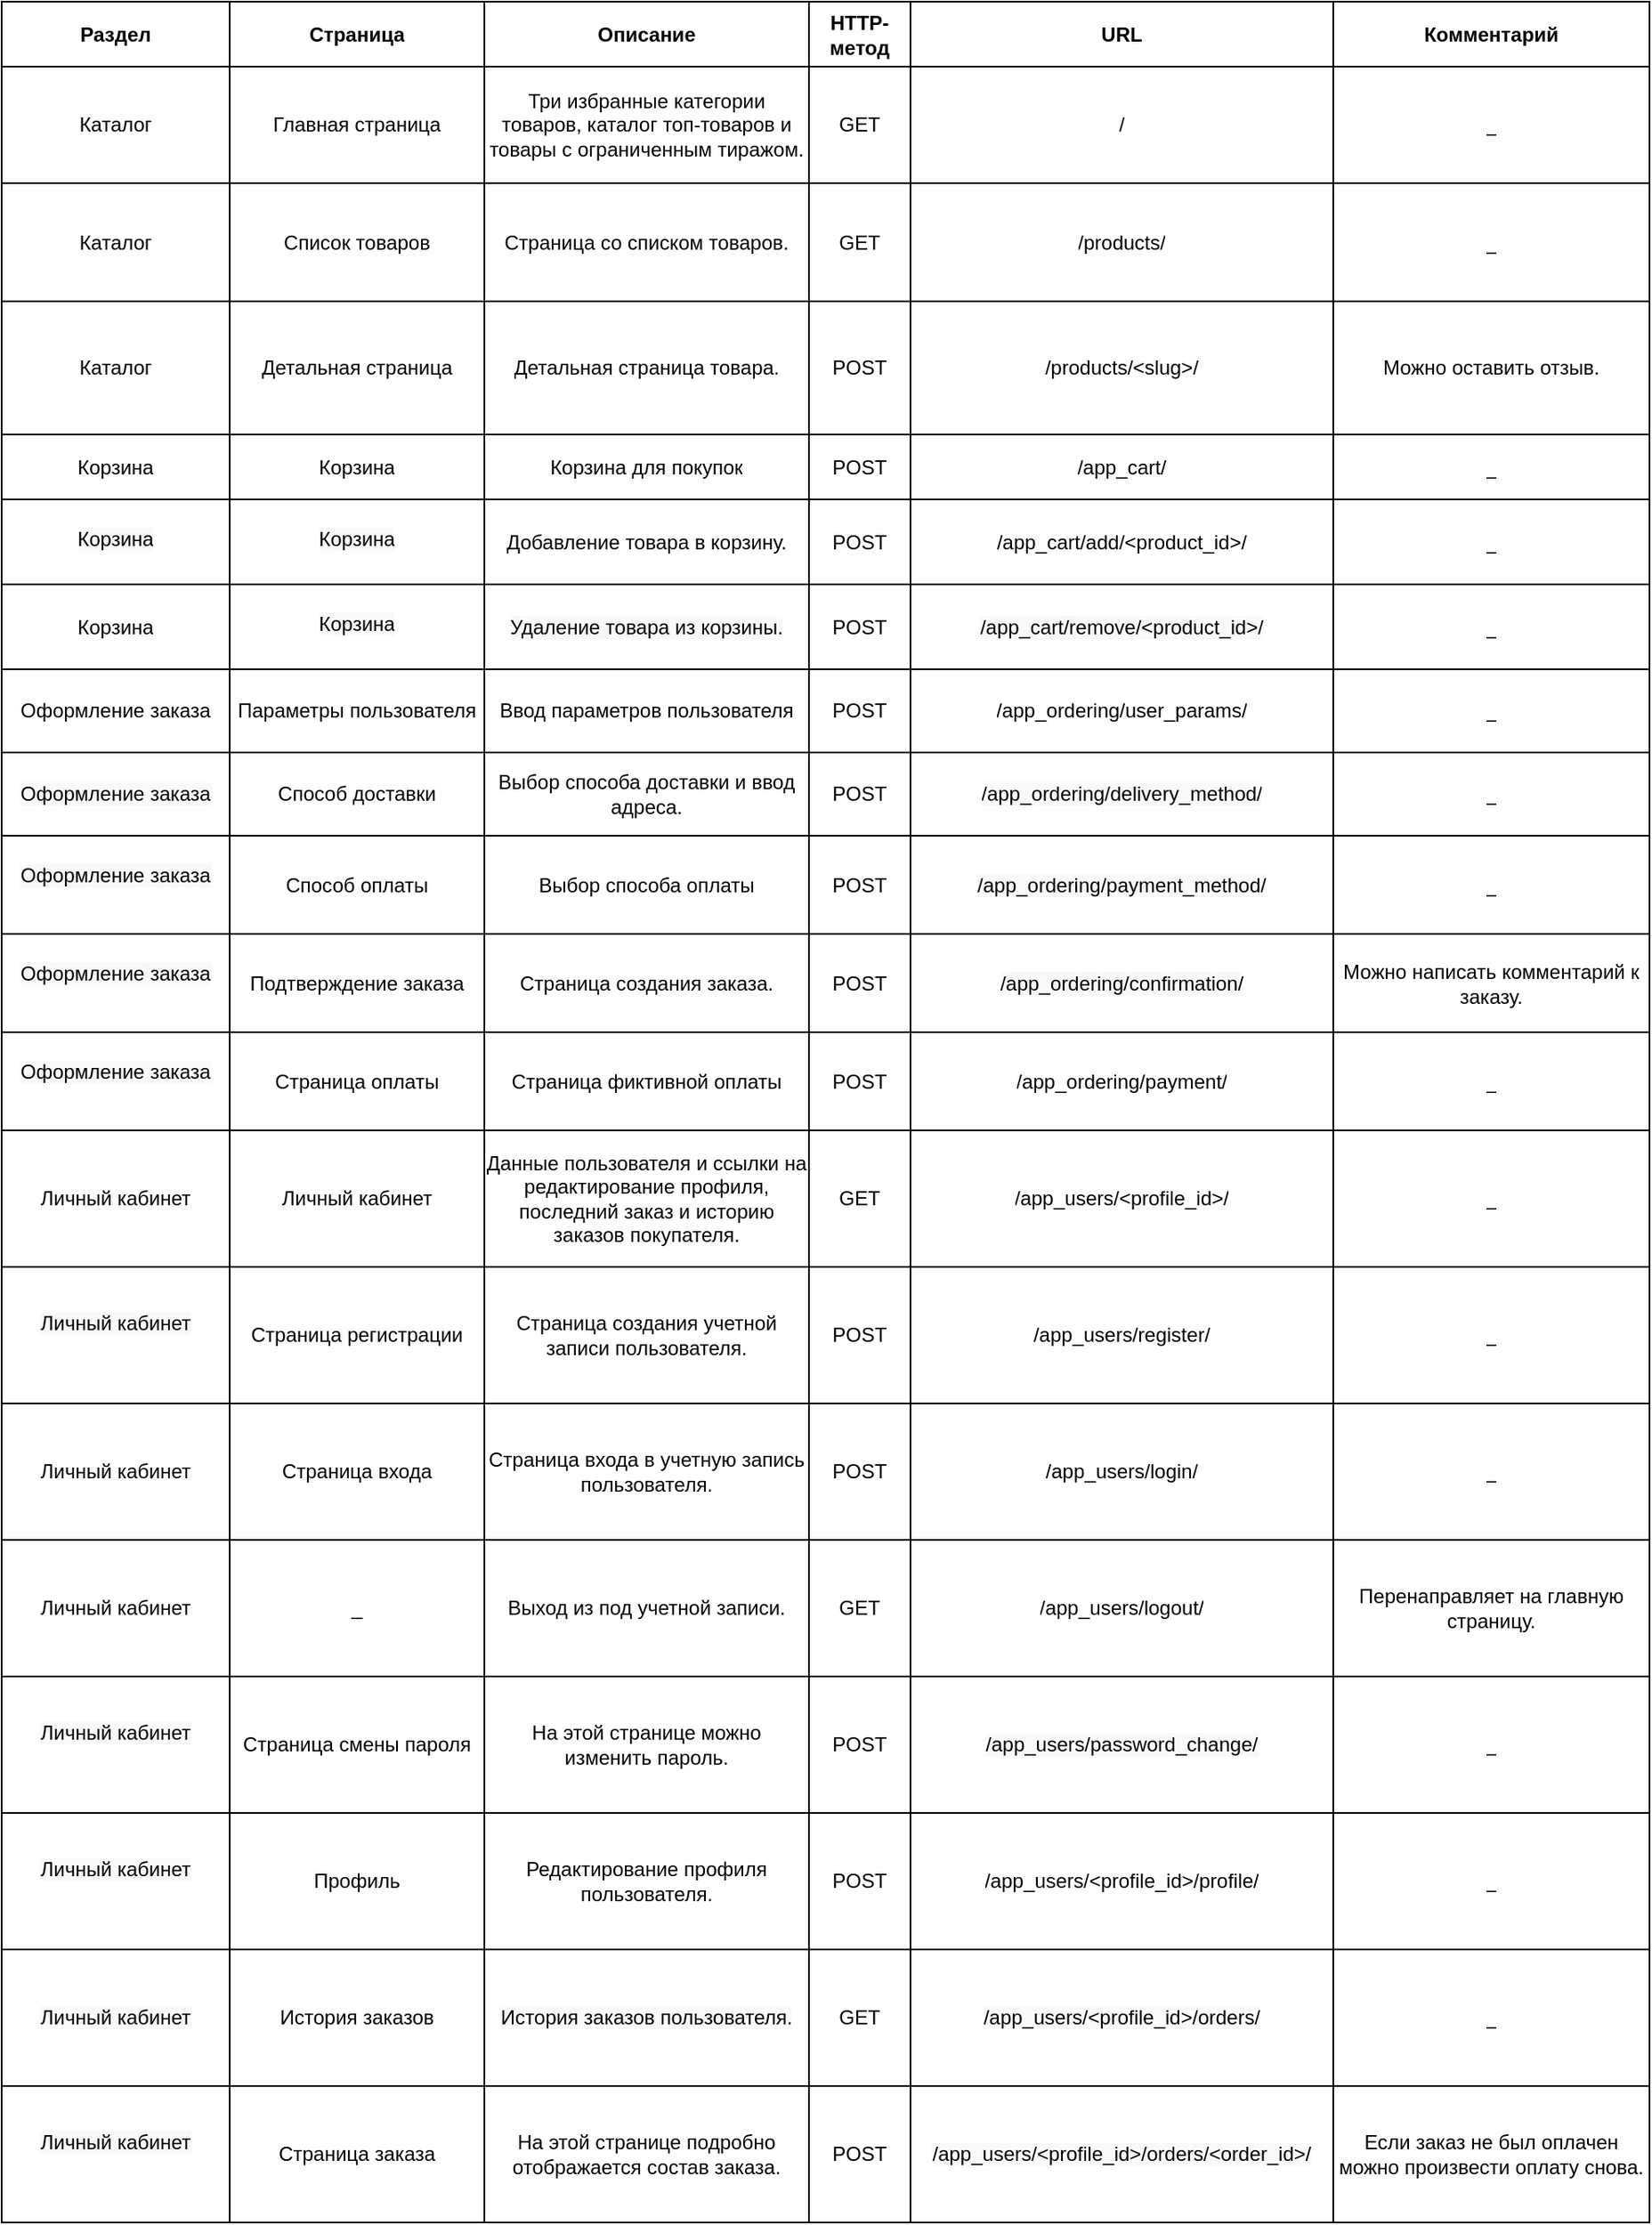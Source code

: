 <mxfile version="20.3.7" type="device"><diagram id="21TSDHkDY1HjLNZj1V_I" name="Страница 1"><mxGraphModel dx="1166" dy="633" grid="1" gridSize="10" guides="1" tooltips="1" connect="1" arrows="1" fold="1" page="1" pageScale="1" pageWidth="1169" pageHeight="827" math="0" shadow="0"><root><mxCell id="0"/><mxCell id="1" parent="0"/><mxCell id="lFgrpXtwkNso2-0Mh0V8-1" value="" style="shape=table;startSize=0;container=1;collapsible=0;childLayout=tableLayout;" parent="1" vertex="1"><mxGeometry x="140" y="110" width="990" height="1334" as="geometry"/></mxCell><mxCell id="lFgrpXtwkNso2-0Mh0V8-2" value="" style="shape=tableRow;horizontal=0;startSize=0;swimlaneHead=0;swimlaneBody=0;top=0;left=0;bottom=0;right=0;collapsible=0;dropTarget=0;fillColor=none;points=[[0,0.5],[1,0.5]];portConstraint=eastwest;" parent="lFgrpXtwkNso2-0Mh0V8-1" vertex="1"><mxGeometry width="990" height="39" as="geometry"/></mxCell><mxCell id="lFgrpXtwkNso2-0Mh0V8-3" value="Раздел" style="shape=partialRectangle;html=1;whiteSpace=wrap;connectable=0;overflow=hidden;fillColor=none;top=0;left=0;bottom=0;right=0;pointerEvents=1;fontStyle=1;labelBorderColor=none;strokeWidth=1;" parent="lFgrpXtwkNso2-0Mh0V8-2" vertex="1"><mxGeometry width="137" height="39" as="geometry"><mxRectangle width="137" height="39" as="alternateBounds"/></mxGeometry></mxCell><mxCell id="lFgrpXtwkNso2-0Mh0V8-4" value="Страница" style="shape=partialRectangle;html=1;whiteSpace=wrap;connectable=0;overflow=hidden;fillColor=none;top=0;left=0;bottom=0;right=0;pointerEvents=1;fontStyle=1;labelBorderColor=none;strokeWidth=1;" parent="lFgrpXtwkNso2-0Mh0V8-2" vertex="1"><mxGeometry x="137" width="153" height="39" as="geometry"><mxRectangle width="153" height="39" as="alternateBounds"/></mxGeometry></mxCell><mxCell id="lFgrpXtwkNso2-0Mh0V8-5" value="Описание" style="shape=partialRectangle;html=1;whiteSpace=wrap;connectable=0;overflow=hidden;fillColor=none;top=0;left=0;bottom=0;right=0;pointerEvents=1;fontStyle=1;labelBorderColor=none;strokeWidth=1;" parent="lFgrpXtwkNso2-0Mh0V8-2" vertex="1"><mxGeometry x="290" width="195" height="39" as="geometry"><mxRectangle width="195" height="39" as="alternateBounds"/></mxGeometry></mxCell><mxCell id="lFgrpXtwkNso2-0Mh0V8-6" value="HTTP-метод" style="shape=partialRectangle;html=1;whiteSpace=wrap;connectable=0;overflow=hidden;fillColor=none;top=0;left=0;bottom=0;right=0;pointerEvents=1;fontStyle=1;labelBorderColor=none;strokeWidth=1;" parent="lFgrpXtwkNso2-0Mh0V8-2" vertex="1"><mxGeometry x="485" width="61" height="39" as="geometry"><mxRectangle width="61" height="39" as="alternateBounds"/></mxGeometry></mxCell><mxCell id="lFgrpXtwkNso2-0Mh0V8-7" value="URL" style="shape=partialRectangle;html=1;whiteSpace=wrap;connectable=0;overflow=hidden;fillColor=none;top=0;left=0;bottom=0;right=0;pointerEvents=1;fontStyle=1;labelBorderColor=none;strokeWidth=1;" parent="lFgrpXtwkNso2-0Mh0V8-2" vertex="1"><mxGeometry x="546" width="254" height="39" as="geometry"><mxRectangle width="254" height="39" as="alternateBounds"/></mxGeometry></mxCell><mxCell id="lFgrpXtwkNso2-0Mh0V8-8" value="Комментарий" style="shape=partialRectangle;html=1;whiteSpace=wrap;connectable=0;overflow=hidden;fillColor=none;top=0;left=0;bottom=0;right=0;pointerEvents=1;fontStyle=1;labelBorderColor=none;strokeWidth=1;" parent="lFgrpXtwkNso2-0Mh0V8-2" vertex="1"><mxGeometry x="800" width="190" height="39" as="geometry"><mxRectangle width="190" height="39" as="alternateBounds"/></mxGeometry></mxCell><mxCell id="lFgrpXtwkNso2-0Mh0V8-9" value="" style="shape=tableRow;horizontal=0;startSize=0;swimlaneHead=0;swimlaneBody=0;top=0;left=0;bottom=0;right=0;collapsible=0;dropTarget=0;fillColor=none;points=[[0,0.5],[1,0.5]];portConstraint=eastwest;" parent="lFgrpXtwkNso2-0Mh0V8-1" vertex="1"><mxGeometry y="39" width="990" height="70" as="geometry"/></mxCell><mxCell id="lFgrpXtwkNso2-0Mh0V8-10" value="Каталог" style="shape=partialRectangle;html=1;whiteSpace=wrap;connectable=0;overflow=hidden;fillColor=none;top=0;left=0;bottom=0;right=0;pointerEvents=1;" parent="lFgrpXtwkNso2-0Mh0V8-9" vertex="1"><mxGeometry width="137" height="70" as="geometry"><mxRectangle width="137" height="70" as="alternateBounds"/></mxGeometry></mxCell><mxCell id="lFgrpXtwkNso2-0Mh0V8-11" value="Главная страница" style="shape=partialRectangle;html=1;whiteSpace=wrap;connectable=0;overflow=hidden;fillColor=none;top=0;left=0;bottom=0;right=0;pointerEvents=1;" parent="lFgrpXtwkNso2-0Mh0V8-9" vertex="1"><mxGeometry x="137" width="153" height="70" as="geometry"><mxRectangle width="153" height="70" as="alternateBounds"/></mxGeometry></mxCell><mxCell id="lFgrpXtwkNso2-0Mh0V8-12" value="Три избранные категории товаров, каталог топ-товаров и товары с ограниченным тиражом." style="shape=partialRectangle;html=1;whiteSpace=wrap;connectable=0;overflow=hidden;fillColor=none;top=0;left=0;bottom=0;right=0;pointerEvents=1;" parent="lFgrpXtwkNso2-0Mh0V8-9" vertex="1"><mxGeometry x="290" width="195" height="70" as="geometry"><mxRectangle width="195" height="70" as="alternateBounds"/></mxGeometry></mxCell><mxCell id="lFgrpXtwkNso2-0Mh0V8-13" value="GET" style="shape=partialRectangle;html=1;whiteSpace=wrap;connectable=0;overflow=hidden;fillColor=none;top=0;left=0;bottom=0;right=0;pointerEvents=1;" parent="lFgrpXtwkNso2-0Mh0V8-9" vertex="1"><mxGeometry x="485" width="61" height="70" as="geometry"><mxRectangle width="61" height="70" as="alternateBounds"/></mxGeometry></mxCell><mxCell id="lFgrpXtwkNso2-0Mh0V8-14" value="/" style="shape=partialRectangle;html=1;whiteSpace=wrap;connectable=0;overflow=hidden;fillColor=none;top=0;left=0;bottom=0;right=0;pointerEvents=1;" parent="lFgrpXtwkNso2-0Mh0V8-9" vertex="1"><mxGeometry x="546" width="254" height="70" as="geometry"><mxRectangle width="254" height="70" as="alternateBounds"/></mxGeometry></mxCell><mxCell id="lFgrpXtwkNso2-0Mh0V8-15" value="_" style="shape=partialRectangle;html=1;whiteSpace=wrap;connectable=0;overflow=hidden;fillColor=none;top=0;left=0;bottom=0;right=0;pointerEvents=1;" parent="lFgrpXtwkNso2-0Mh0V8-9" vertex="1"><mxGeometry x="800" width="190" height="70" as="geometry"><mxRectangle width="190" height="70" as="alternateBounds"/></mxGeometry></mxCell><mxCell id="lFgrpXtwkNso2-0Mh0V8-16" value="" style="shape=tableRow;horizontal=0;startSize=0;swimlaneHead=0;swimlaneBody=0;top=0;left=0;bottom=0;right=0;collapsible=0;dropTarget=0;fillColor=none;points=[[0,0.5],[1,0.5]];portConstraint=eastwest;" parent="lFgrpXtwkNso2-0Mh0V8-1" vertex="1"><mxGeometry y="109" width="990" height="71" as="geometry"/></mxCell><mxCell id="lFgrpXtwkNso2-0Mh0V8-17" value="Каталог" style="shape=partialRectangle;html=1;whiteSpace=wrap;connectable=0;overflow=hidden;fillColor=none;top=0;left=0;bottom=0;right=0;pointerEvents=1;" parent="lFgrpXtwkNso2-0Mh0V8-16" vertex="1"><mxGeometry width="137" height="71" as="geometry"><mxRectangle width="137" height="71" as="alternateBounds"/></mxGeometry></mxCell><mxCell id="lFgrpXtwkNso2-0Mh0V8-18" value="Список товаров" style="shape=partialRectangle;html=1;whiteSpace=wrap;connectable=0;overflow=hidden;fillColor=none;top=0;left=0;bottom=0;right=0;pointerEvents=1;" parent="lFgrpXtwkNso2-0Mh0V8-16" vertex="1"><mxGeometry x="137" width="153" height="71" as="geometry"><mxRectangle width="153" height="71" as="alternateBounds"/></mxGeometry></mxCell><mxCell id="lFgrpXtwkNso2-0Mh0V8-19" value="Страница со списком товаров." style="shape=partialRectangle;html=1;whiteSpace=wrap;connectable=0;overflow=hidden;fillColor=none;top=0;left=0;bottom=0;right=0;pointerEvents=1;" parent="lFgrpXtwkNso2-0Mh0V8-16" vertex="1"><mxGeometry x="290" width="195" height="71" as="geometry"><mxRectangle width="195" height="71" as="alternateBounds"/></mxGeometry></mxCell><mxCell id="lFgrpXtwkNso2-0Mh0V8-20" value="GET" style="shape=partialRectangle;html=1;whiteSpace=wrap;connectable=0;overflow=hidden;fillColor=none;top=0;left=0;bottom=0;right=0;pointerEvents=1;" parent="lFgrpXtwkNso2-0Mh0V8-16" vertex="1"><mxGeometry x="485" width="61" height="71" as="geometry"><mxRectangle width="61" height="71" as="alternateBounds"/></mxGeometry></mxCell><mxCell id="lFgrpXtwkNso2-0Mh0V8-21" value="/products/" style="shape=partialRectangle;html=1;whiteSpace=wrap;connectable=0;overflow=hidden;fillColor=none;top=0;left=0;bottom=0;right=0;pointerEvents=1;" parent="lFgrpXtwkNso2-0Mh0V8-16" vertex="1"><mxGeometry x="546" width="254" height="71" as="geometry"><mxRectangle width="254" height="71" as="alternateBounds"/></mxGeometry></mxCell><mxCell id="lFgrpXtwkNso2-0Mh0V8-22" value="_" style="shape=partialRectangle;html=1;whiteSpace=wrap;connectable=0;overflow=hidden;fillColor=none;top=0;left=0;bottom=0;right=0;pointerEvents=1;" parent="lFgrpXtwkNso2-0Mh0V8-16" vertex="1"><mxGeometry x="800" width="190" height="71" as="geometry"><mxRectangle width="190" height="71" as="alternateBounds"/></mxGeometry></mxCell><mxCell id="lFgrpXtwkNso2-0Mh0V8-23" value="" style="shape=tableRow;horizontal=0;startSize=0;swimlaneHead=0;swimlaneBody=0;top=0;left=0;bottom=0;right=0;collapsible=0;dropTarget=0;fillColor=none;points=[[0,0.5],[1,0.5]];portConstraint=eastwest;" parent="lFgrpXtwkNso2-0Mh0V8-1" vertex="1"><mxGeometry y="180" width="990" height="80" as="geometry"/></mxCell><mxCell id="lFgrpXtwkNso2-0Mh0V8-24" value="Каталог" style="shape=partialRectangle;html=1;whiteSpace=wrap;connectable=0;overflow=hidden;fillColor=none;top=0;left=0;bottom=0;right=0;pointerEvents=1;" parent="lFgrpXtwkNso2-0Mh0V8-23" vertex="1"><mxGeometry width="137" height="80" as="geometry"><mxRectangle width="137" height="80" as="alternateBounds"/></mxGeometry></mxCell><mxCell id="lFgrpXtwkNso2-0Mh0V8-25" value="Детальная страница" style="shape=partialRectangle;html=1;whiteSpace=wrap;connectable=0;overflow=hidden;fillColor=none;top=0;left=0;bottom=0;right=0;pointerEvents=1;" parent="lFgrpXtwkNso2-0Mh0V8-23" vertex="1"><mxGeometry x="137" width="153" height="80" as="geometry"><mxRectangle width="153" height="80" as="alternateBounds"/></mxGeometry></mxCell><mxCell id="lFgrpXtwkNso2-0Mh0V8-26" value="Детальная страница товара." style="shape=partialRectangle;html=1;whiteSpace=wrap;connectable=0;overflow=hidden;fillColor=none;top=0;left=0;bottom=0;right=0;pointerEvents=1;" parent="lFgrpXtwkNso2-0Mh0V8-23" vertex="1"><mxGeometry x="290" width="195" height="80" as="geometry"><mxRectangle width="195" height="80" as="alternateBounds"/></mxGeometry></mxCell><mxCell id="lFgrpXtwkNso2-0Mh0V8-27" value="POST" style="shape=partialRectangle;html=1;whiteSpace=wrap;connectable=0;overflow=hidden;fillColor=none;top=0;left=0;bottom=0;right=0;pointerEvents=1;" parent="lFgrpXtwkNso2-0Mh0V8-23" vertex="1"><mxGeometry x="485" width="61" height="80" as="geometry"><mxRectangle width="61" height="80" as="alternateBounds"/></mxGeometry></mxCell><mxCell id="lFgrpXtwkNso2-0Mh0V8-28" value="/products/&amp;lt;slug&amp;gt;/" style="shape=partialRectangle;html=1;whiteSpace=wrap;connectable=0;overflow=hidden;fillColor=none;top=0;left=0;bottom=0;right=0;pointerEvents=1;" parent="lFgrpXtwkNso2-0Mh0V8-23" vertex="1"><mxGeometry x="546" width="254" height="80" as="geometry"><mxRectangle width="254" height="80" as="alternateBounds"/></mxGeometry></mxCell><mxCell id="lFgrpXtwkNso2-0Mh0V8-29" value="Можно оставить отзыв." style="shape=partialRectangle;html=1;whiteSpace=wrap;connectable=0;overflow=hidden;fillColor=none;top=0;left=0;bottom=0;right=0;pointerEvents=1;" parent="lFgrpXtwkNso2-0Mh0V8-23" vertex="1"><mxGeometry x="800" width="190" height="80" as="geometry"><mxRectangle width="190" height="80" as="alternateBounds"/></mxGeometry></mxCell><mxCell id="lFgrpXtwkNso2-0Mh0V8-30" value="" style="shape=tableRow;horizontal=0;startSize=0;swimlaneHead=0;swimlaneBody=0;top=0;left=0;bottom=0;right=0;collapsible=0;dropTarget=0;fillColor=none;points=[[0,0.5],[1,0.5]];portConstraint=eastwest;" parent="lFgrpXtwkNso2-0Mh0V8-1" vertex="1"><mxGeometry y="260" width="990" height="39" as="geometry"/></mxCell><mxCell id="lFgrpXtwkNso2-0Mh0V8-31" value="Корзина" style="shape=partialRectangle;html=1;whiteSpace=wrap;connectable=0;overflow=hidden;fillColor=none;top=0;left=0;bottom=0;right=0;pointerEvents=1;" parent="lFgrpXtwkNso2-0Mh0V8-30" vertex="1"><mxGeometry width="137" height="39" as="geometry"><mxRectangle width="137" height="39" as="alternateBounds"/></mxGeometry></mxCell><mxCell id="lFgrpXtwkNso2-0Mh0V8-32" value="Корзина" style="shape=partialRectangle;html=1;whiteSpace=wrap;connectable=0;overflow=hidden;fillColor=none;top=0;left=0;bottom=0;right=0;pointerEvents=1;" parent="lFgrpXtwkNso2-0Mh0V8-30" vertex="1"><mxGeometry x="137" width="153" height="39" as="geometry"><mxRectangle width="153" height="39" as="alternateBounds"/></mxGeometry></mxCell><mxCell id="lFgrpXtwkNso2-0Mh0V8-33" value="Корзина для покупок" style="shape=partialRectangle;html=1;whiteSpace=wrap;connectable=0;overflow=hidden;fillColor=none;top=0;left=0;bottom=0;right=0;pointerEvents=1;" parent="lFgrpXtwkNso2-0Mh0V8-30" vertex="1"><mxGeometry x="290" width="195" height="39" as="geometry"><mxRectangle width="195" height="39" as="alternateBounds"/></mxGeometry></mxCell><mxCell id="lFgrpXtwkNso2-0Mh0V8-34" value="POST" style="shape=partialRectangle;html=1;whiteSpace=wrap;connectable=0;overflow=hidden;fillColor=none;top=0;left=0;bottom=0;right=0;pointerEvents=1;" parent="lFgrpXtwkNso2-0Mh0V8-30" vertex="1"><mxGeometry x="485" width="61" height="39" as="geometry"><mxRectangle width="61" height="39" as="alternateBounds"/></mxGeometry></mxCell><mxCell id="lFgrpXtwkNso2-0Mh0V8-35" value="/app_cart/" style="shape=partialRectangle;html=1;whiteSpace=wrap;connectable=0;overflow=hidden;fillColor=none;top=0;left=0;bottom=0;right=0;pointerEvents=1;" parent="lFgrpXtwkNso2-0Mh0V8-30" vertex="1"><mxGeometry x="546" width="254" height="39" as="geometry"><mxRectangle width="254" height="39" as="alternateBounds"/></mxGeometry></mxCell><mxCell id="lFgrpXtwkNso2-0Mh0V8-36" value="_" style="shape=partialRectangle;html=1;whiteSpace=wrap;connectable=0;overflow=hidden;fillColor=none;top=0;left=0;bottom=0;right=0;pointerEvents=1;" parent="lFgrpXtwkNso2-0Mh0V8-30" vertex="1"><mxGeometry x="800" width="190" height="39" as="geometry"><mxRectangle width="190" height="39" as="alternateBounds"/></mxGeometry></mxCell><mxCell id="GpuoTNVomoj9Qko7d21j-1" style="shape=tableRow;horizontal=0;startSize=0;swimlaneHead=0;swimlaneBody=0;top=0;left=0;bottom=0;right=0;collapsible=0;dropTarget=0;fillColor=none;points=[[0,0.5],[1,0.5]];portConstraint=eastwest;" parent="lFgrpXtwkNso2-0Mh0V8-1" vertex="1"><mxGeometry y="299" width="990" height="51" as="geometry"/></mxCell><mxCell id="GpuoTNVomoj9Qko7d21j-2" value="&#10;&lt;span style=&quot;color: rgb(0, 0, 0); font-family: Helvetica; font-size: 12px; font-style: normal; font-variant-ligatures: normal; font-variant-caps: normal; font-weight: 400; letter-spacing: normal; orphans: 2; text-align: center; text-indent: 0px; text-transform: none; widows: 2; word-spacing: 0px; -webkit-text-stroke-width: 0px; background-color: rgb(248, 249, 250); text-decoration-thickness: initial; text-decoration-style: initial; text-decoration-color: initial; float: none; display: inline !important;&quot;&gt;Корзина&lt;/span&gt;&#10;&#10;" style="shape=partialRectangle;html=1;whiteSpace=wrap;connectable=0;overflow=hidden;fillColor=none;top=0;left=0;bottom=0;right=0;pointerEvents=1;" parent="GpuoTNVomoj9Qko7d21j-1" vertex="1"><mxGeometry width="137" height="51" as="geometry"><mxRectangle width="137" height="51" as="alternateBounds"/></mxGeometry></mxCell><mxCell id="GpuoTNVomoj9Qko7d21j-3" value="&#10;&lt;span style=&quot;color: rgb(0, 0, 0); font-family: Helvetica; font-size: 12px; font-style: normal; font-variant-ligatures: normal; font-variant-caps: normal; font-weight: 400; letter-spacing: normal; orphans: 2; text-align: center; text-indent: 0px; text-transform: none; widows: 2; word-spacing: 0px; -webkit-text-stroke-width: 0px; background-color: rgb(248, 249, 250); text-decoration-thickness: initial; text-decoration-style: initial; text-decoration-color: initial; float: none; display: inline !important;&quot;&gt;Корзина&lt;/span&gt;&#10;&#10;" style="shape=partialRectangle;html=1;whiteSpace=wrap;connectable=0;overflow=hidden;fillColor=none;top=0;left=0;bottom=0;right=0;pointerEvents=1;" parent="GpuoTNVomoj9Qko7d21j-1" vertex="1"><mxGeometry x="137" width="153" height="51" as="geometry"><mxRectangle width="153" height="51" as="alternateBounds"/></mxGeometry></mxCell><mxCell id="GpuoTNVomoj9Qko7d21j-4" value="Добавление товара в корзину." style="shape=partialRectangle;html=1;whiteSpace=wrap;connectable=0;overflow=hidden;fillColor=none;top=0;left=0;bottom=0;right=0;pointerEvents=1;" parent="GpuoTNVomoj9Qko7d21j-1" vertex="1"><mxGeometry x="290" width="195" height="51" as="geometry"><mxRectangle width="195" height="51" as="alternateBounds"/></mxGeometry></mxCell><mxCell id="GpuoTNVomoj9Qko7d21j-5" value="POST" style="shape=partialRectangle;html=1;whiteSpace=wrap;connectable=0;overflow=hidden;fillColor=none;top=0;left=0;bottom=0;right=0;pointerEvents=1;" parent="GpuoTNVomoj9Qko7d21j-1" vertex="1"><mxGeometry x="485" width="61" height="51" as="geometry"><mxRectangle width="61" height="51" as="alternateBounds"/></mxGeometry></mxCell><mxCell id="GpuoTNVomoj9Qko7d21j-6" value="/app_cart/add/&amp;lt;product_id&amp;gt;/" style="shape=partialRectangle;html=1;whiteSpace=wrap;connectable=0;overflow=hidden;fillColor=none;top=0;left=0;bottom=0;right=0;pointerEvents=1;" parent="GpuoTNVomoj9Qko7d21j-1" vertex="1"><mxGeometry x="546" width="254" height="51" as="geometry"><mxRectangle width="254" height="51" as="alternateBounds"/></mxGeometry></mxCell><mxCell id="GpuoTNVomoj9Qko7d21j-7" value="_" style="shape=partialRectangle;html=1;whiteSpace=wrap;connectable=0;overflow=hidden;fillColor=none;top=0;left=0;bottom=0;right=0;pointerEvents=1;" parent="GpuoTNVomoj9Qko7d21j-1" vertex="1"><mxGeometry x="800" width="190" height="51" as="geometry"><mxRectangle width="190" height="51" as="alternateBounds"/></mxGeometry></mxCell><mxCell id="GpuoTNVomoj9Qko7d21j-8" style="shape=tableRow;horizontal=0;startSize=0;swimlaneHead=0;swimlaneBody=0;top=0;left=0;bottom=0;right=0;collapsible=0;dropTarget=0;fillColor=none;points=[[0,0.5],[1,0.5]];portConstraint=eastwest;" parent="lFgrpXtwkNso2-0Mh0V8-1" vertex="1"><mxGeometry y="350" width="990" height="51" as="geometry"/></mxCell><mxCell id="GpuoTNVomoj9Qko7d21j-9" value="Корзина" style="shape=partialRectangle;html=1;whiteSpace=wrap;connectable=0;overflow=hidden;fillColor=none;top=0;left=0;bottom=0;right=0;pointerEvents=1;" parent="GpuoTNVomoj9Qko7d21j-8" vertex="1"><mxGeometry width="137" height="51" as="geometry"><mxRectangle width="137" height="51" as="alternateBounds"/></mxGeometry></mxCell><mxCell id="GpuoTNVomoj9Qko7d21j-10" value="&#10;&lt;span style=&quot;color: rgb(0, 0, 0); font-family: Helvetica; font-size: 12px; font-style: normal; font-variant-ligatures: normal; font-variant-caps: normal; font-weight: 400; letter-spacing: normal; orphans: 2; text-align: center; text-indent: 0px; text-transform: none; widows: 2; word-spacing: 0px; -webkit-text-stroke-width: 0px; background-color: rgb(248, 249, 250); text-decoration-thickness: initial; text-decoration-style: initial; text-decoration-color: initial; float: none; display: inline !important;&quot;&gt;Корзина&lt;/span&gt;&#10;&#10;" style="shape=partialRectangle;html=1;whiteSpace=wrap;connectable=0;overflow=hidden;fillColor=none;top=0;left=0;bottom=0;right=0;pointerEvents=1;" parent="GpuoTNVomoj9Qko7d21j-8" vertex="1"><mxGeometry x="137" width="153" height="51" as="geometry"><mxRectangle width="153" height="51" as="alternateBounds"/></mxGeometry></mxCell><mxCell id="GpuoTNVomoj9Qko7d21j-11" value="&lt;span style=&quot;color: rgb(0, 0, 0); font-family: Helvetica; font-size: 12px; font-style: normal; font-variant-ligatures: normal; font-variant-caps: normal; font-weight: 400; letter-spacing: normal; orphans: 2; text-align: center; text-indent: 0px; text-transform: none; widows: 2; word-spacing: 0px; -webkit-text-stroke-width: 0px; background-color: rgb(248, 249, 250); text-decoration-thickness: initial; text-decoration-style: initial; text-decoration-color: initial; float: none; display: inline !important;&quot;&gt;Удаление товара из корзины.&lt;/span&gt;" style="shape=partialRectangle;html=1;whiteSpace=wrap;connectable=0;overflow=hidden;fillColor=none;top=0;left=0;bottom=0;right=0;pointerEvents=1;" parent="GpuoTNVomoj9Qko7d21j-8" vertex="1"><mxGeometry x="290" width="195" height="51" as="geometry"><mxRectangle width="195" height="51" as="alternateBounds"/></mxGeometry></mxCell><mxCell id="GpuoTNVomoj9Qko7d21j-12" value="POST" style="shape=partialRectangle;html=1;whiteSpace=wrap;connectable=0;overflow=hidden;fillColor=none;top=0;left=0;bottom=0;right=0;pointerEvents=1;" parent="GpuoTNVomoj9Qko7d21j-8" vertex="1"><mxGeometry x="485" width="61" height="51" as="geometry"><mxRectangle width="61" height="51" as="alternateBounds"/></mxGeometry></mxCell><mxCell id="GpuoTNVomoj9Qko7d21j-13" value="&lt;span style=&quot;color: rgb(0, 0, 0); font-family: Helvetica; font-size: 12px; font-style: normal; font-variant-ligatures: normal; font-variant-caps: normal; font-weight: 400; letter-spacing: normal; orphans: 2; text-align: center; text-indent: 0px; text-transform: none; widows: 2; word-spacing: 0px; -webkit-text-stroke-width: 0px; background-color: rgb(248, 249, 250); text-decoration-thickness: initial; text-decoration-style: initial; text-decoration-color: initial; float: none; display: inline !important;&quot;&gt;/app_cart/remove/&amp;lt;product_id&amp;gt;/&lt;/span&gt;" style="shape=partialRectangle;html=1;whiteSpace=wrap;connectable=0;overflow=hidden;fillColor=none;top=0;left=0;bottom=0;right=0;pointerEvents=1;" parent="GpuoTNVomoj9Qko7d21j-8" vertex="1"><mxGeometry x="546" width="254" height="51" as="geometry"><mxRectangle width="254" height="51" as="alternateBounds"/></mxGeometry></mxCell><mxCell id="GpuoTNVomoj9Qko7d21j-14" value="_" style="shape=partialRectangle;html=1;whiteSpace=wrap;connectable=0;overflow=hidden;fillColor=none;top=0;left=0;bottom=0;right=0;pointerEvents=1;" parent="GpuoTNVomoj9Qko7d21j-8" vertex="1"><mxGeometry x="800" width="190" height="51" as="geometry"><mxRectangle width="190" height="51" as="alternateBounds"/></mxGeometry></mxCell><mxCell id="lFgrpXtwkNso2-0Mh0V8-37" style="shape=tableRow;horizontal=0;startSize=0;swimlaneHead=0;swimlaneBody=0;top=0;left=0;bottom=0;right=0;collapsible=0;dropTarget=0;fillColor=none;points=[[0,0.5],[1,0.5]];portConstraint=eastwest;" parent="lFgrpXtwkNso2-0Mh0V8-1" vertex="1"><mxGeometry y="401" width="990" height="50" as="geometry"/></mxCell><mxCell id="lFgrpXtwkNso2-0Mh0V8-38" value="Оформление заказа" style="shape=partialRectangle;html=1;whiteSpace=wrap;connectable=0;overflow=hidden;fillColor=none;top=0;left=0;bottom=0;right=0;pointerEvents=1;" parent="lFgrpXtwkNso2-0Mh0V8-37" vertex="1"><mxGeometry width="137" height="50" as="geometry"><mxRectangle width="137" height="50" as="alternateBounds"/></mxGeometry></mxCell><mxCell id="lFgrpXtwkNso2-0Mh0V8-39" value="Параметры пользователя" style="shape=partialRectangle;html=1;whiteSpace=wrap;connectable=0;overflow=hidden;fillColor=none;top=0;left=0;bottom=0;right=0;pointerEvents=1;" parent="lFgrpXtwkNso2-0Mh0V8-37" vertex="1"><mxGeometry x="137" width="153" height="50" as="geometry"><mxRectangle width="153" height="50" as="alternateBounds"/></mxGeometry></mxCell><mxCell id="lFgrpXtwkNso2-0Mh0V8-40" value="Ввод параметров пользователя" style="shape=partialRectangle;html=1;whiteSpace=wrap;connectable=0;overflow=hidden;fillColor=none;top=0;left=0;bottom=0;right=0;pointerEvents=1;" parent="lFgrpXtwkNso2-0Mh0V8-37" vertex="1"><mxGeometry x="290" width="195" height="50" as="geometry"><mxRectangle width="195" height="50" as="alternateBounds"/></mxGeometry></mxCell><mxCell id="lFgrpXtwkNso2-0Mh0V8-41" value="POST" style="shape=partialRectangle;html=1;whiteSpace=wrap;connectable=0;overflow=hidden;fillColor=none;top=0;left=0;bottom=0;right=0;pointerEvents=1;" parent="lFgrpXtwkNso2-0Mh0V8-37" vertex="1"><mxGeometry x="485" width="61" height="50" as="geometry"><mxRectangle width="61" height="50" as="alternateBounds"/></mxGeometry></mxCell><mxCell id="lFgrpXtwkNso2-0Mh0V8-42" value="/app_ordering/user_params/" style="shape=partialRectangle;html=1;whiteSpace=wrap;connectable=0;overflow=hidden;fillColor=none;top=0;left=0;bottom=0;right=0;pointerEvents=1;" parent="lFgrpXtwkNso2-0Mh0V8-37" vertex="1"><mxGeometry x="546" width="254" height="50" as="geometry"><mxRectangle width="254" height="50" as="alternateBounds"/></mxGeometry></mxCell><mxCell id="lFgrpXtwkNso2-0Mh0V8-43" value="_" style="shape=partialRectangle;html=1;whiteSpace=wrap;connectable=0;overflow=hidden;fillColor=none;top=0;left=0;bottom=0;right=0;pointerEvents=1;" parent="lFgrpXtwkNso2-0Mh0V8-37" vertex="1"><mxGeometry x="800" width="190" height="50" as="geometry"><mxRectangle width="190" height="50" as="alternateBounds"/></mxGeometry></mxCell><mxCell id="lFgrpXtwkNso2-0Mh0V8-44" style="shape=tableRow;horizontal=0;startSize=0;swimlaneHead=0;swimlaneBody=0;top=0;left=0;bottom=0;right=0;collapsible=0;dropTarget=0;fillColor=none;points=[[0,0.5],[1,0.5]];portConstraint=eastwest;" parent="lFgrpXtwkNso2-0Mh0V8-1" vertex="1"><mxGeometry y="451" width="990" height="50" as="geometry"/></mxCell><mxCell id="lFgrpXtwkNso2-0Mh0V8-45" value="&lt;span style=&quot;color: rgb(0, 0, 0); font-family: Helvetica; font-size: 12px; font-style: normal; font-variant-ligatures: normal; font-variant-caps: normal; font-weight: 400; letter-spacing: normal; orphans: 2; text-align: center; text-indent: 0px; text-transform: none; widows: 2; word-spacing: 0px; -webkit-text-stroke-width: 0px; background-color: rgb(248, 249, 250); text-decoration-thickness: initial; text-decoration-style: initial; text-decoration-color: initial; float: none; display: inline !important;&quot;&gt;Оформление заказа&lt;/span&gt;&lt;br&gt;" style="shape=partialRectangle;html=1;whiteSpace=wrap;connectable=0;overflow=hidden;fillColor=none;top=0;left=0;bottom=0;right=0;pointerEvents=1;" parent="lFgrpXtwkNso2-0Mh0V8-44" vertex="1"><mxGeometry width="137" height="50" as="geometry"><mxRectangle width="137" height="50" as="alternateBounds"/></mxGeometry></mxCell><mxCell id="lFgrpXtwkNso2-0Mh0V8-46" value="Способ доставки" style="shape=partialRectangle;html=1;whiteSpace=wrap;connectable=0;overflow=hidden;fillColor=none;top=0;left=0;bottom=0;right=0;pointerEvents=1;" parent="lFgrpXtwkNso2-0Mh0V8-44" vertex="1"><mxGeometry x="137" width="153" height="50" as="geometry"><mxRectangle width="153" height="50" as="alternateBounds"/></mxGeometry></mxCell><mxCell id="lFgrpXtwkNso2-0Mh0V8-47" value="Выбор способа доставки и ввод адреса." style="shape=partialRectangle;html=1;whiteSpace=wrap;connectable=0;overflow=hidden;fillColor=none;top=0;left=0;bottom=0;right=0;pointerEvents=1;" parent="lFgrpXtwkNso2-0Mh0V8-44" vertex="1"><mxGeometry x="290" width="195" height="50" as="geometry"><mxRectangle width="195" height="50" as="alternateBounds"/></mxGeometry></mxCell><mxCell id="lFgrpXtwkNso2-0Mh0V8-48" value="POST" style="shape=partialRectangle;html=1;whiteSpace=wrap;connectable=0;overflow=hidden;fillColor=none;top=0;left=0;bottom=0;right=0;pointerEvents=1;" parent="lFgrpXtwkNso2-0Mh0V8-44" vertex="1"><mxGeometry x="485" width="61" height="50" as="geometry"><mxRectangle width="61" height="50" as="alternateBounds"/></mxGeometry></mxCell><mxCell id="lFgrpXtwkNso2-0Mh0V8-49" value="&lt;span style=&quot;color: rgb(0, 0, 0); font-family: Helvetica; font-size: 12px; font-style: normal; font-variant-ligatures: normal; font-variant-caps: normal; font-weight: 400; letter-spacing: normal; orphans: 2; text-align: center; text-indent: 0px; text-transform: none; widows: 2; word-spacing: 0px; -webkit-text-stroke-width: 0px; background-color: rgb(248, 249, 250); text-decoration-thickness: initial; text-decoration-style: initial; text-decoration-color: initial; float: none; display: inline !important;&quot;&gt;/app_ordering/delivery_method/&lt;/span&gt;" style="shape=partialRectangle;html=1;whiteSpace=wrap;connectable=0;overflow=hidden;fillColor=none;top=0;left=0;bottom=0;right=0;pointerEvents=1;" parent="lFgrpXtwkNso2-0Mh0V8-44" vertex="1"><mxGeometry x="546" width="254" height="50" as="geometry"><mxRectangle width="254" height="50" as="alternateBounds"/></mxGeometry></mxCell><mxCell id="lFgrpXtwkNso2-0Mh0V8-50" value="_" style="shape=partialRectangle;html=1;whiteSpace=wrap;connectable=0;overflow=hidden;fillColor=none;top=0;left=0;bottom=0;right=0;pointerEvents=1;" parent="lFgrpXtwkNso2-0Mh0V8-44" vertex="1"><mxGeometry x="800" width="190" height="50" as="geometry"><mxRectangle width="190" height="50" as="alternateBounds"/></mxGeometry></mxCell><mxCell id="lFgrpXtwkNso2-0Mh0V8-51" style="shape=tableRow;horizontal=0;startSize=0;swimlaneHead=0;swimlaneBody=0;top=0;left=0;bottom=0;right=0;collapsible=0;dropTarget=0;fillColor=none;points=[[0,0.5],[1,0.5]];portConstraint=eastwest;" parent="lFgrpXtwkNso2-0Mh0V8-1" vertex="1"><mxGeometry y="501" width="990" height="59" as="geometry"/></mxCell><mxCell id="lFgrpXtwkNso2-0Mh0V8-52" value="&#10;&lt;span style=&quot;color: rgb(0, 0, 0); font-family: Helvetica; font-size: 12px; font-style: normal; font-variant-ligatures: normal; font-variant-caps: normal; font-weight: 400; letter-spacing: normal; orphans: 2; text-align: center; text-indent: 0px; text-transform: none; widows: 2; word-spacing: 0px; -webkit-text-stroke-width: 0px; background-color: rgb(248, 249, 250); text-decoration-thickness: initial; text-decoration-style: initial; text-decoration-color: initial; float: none; display: inline !important;&quot;&gt;Оформление заказа&lt;/span&gt;&#10;&#10;" style="shape=partialRectangle;html=1;whiteSpace=wrap;connectable=0;overflow=hidden;fillColor=none;top=0;left=0;bottom=0;right=0;pointerEvents=1;" parent="lFgrpXtwkNso2-0Mh0V8-51" vertex="1"><mxGeometry width="137" height="59" as="geometry"><mxRectangle width="137" height="59" as="alternateBounds"/></mxGeometry></mxCell><mxCell id="lFgrpXtwkNso2-0Mh0V8-53" value="Способ оплаты" style="shape=partialRectangle;html=1;whiteSpace=wrap;connectable=0;overflow=hidden;fillColor=none;top=0;left=0;bottom=0;right=0;pointerEvents=1;" parent="lFgrpXtwkNso2-0Mh0V8-51" vertex="1"><mxGeometry x="137" width="153" height="59" as="geometry"><mxRectangle width="153" height="59" as="alternateBounds"/></mxGeometry></mxCell><mxCell id="lFgrpXtwkNso2-0Mh0V8-54" value="Выбор способа оплаты" style="shape=partialRectangle;html=1;whiteSpace=wrap;connectable=0;overflow=hidden;fillColor=none;top=0;left=0;bottom=0;right=0;pointerEvents=1;" parent="lFgrpXtwkNso2-0Mh0V8-51" vertex="1"><mxGeometry x="290" width="195" height="59" as="geometry"><mxRectangle width="195" height="59" as="alternateBounds"/></mxGeometry></mxCell><mxCell id="lFgrpXtwkNso2-0Mh0V8-55" value="POST" style="shape=partialRectangle;html=1;whiteSpace=wrap;connectable=0;overflow=hidden;fillColor=none;top=0;left=0;bottom=0;right=0;pointerEvents=1;" parent="lFgrpXtwkNso2-0Mh0V8-51" vertex="1"><mxGeometry x="485" width="61" height="59" as="geometry"><mxRectangle width="61" height="59" as="alternateBounds"/></mxGeometry></mxCell><mxCell id="lFgrpXtwkNso2-0Mh0V8-56" value="&lt;span style=&quot;color: rgb(0, 0, 0); font-family: Helvetica; font-size: 12px; font-style: normal; font-variant-ligatures: normal; font-variant-caps: normal; font-weight: 400; letter-spacing: normal; orphans: 2; text-align: center; text-indent: 0px; text-transform: none; widows: 2; word-spacing: 0px; -webkit-text-stroke-width: 0px; background-color: rgb(248, 249, 250); text-decoration-thickness: initial; text-decoration-style: initial; text-decoration-color: initial; float: none; display: inline !important;&quot;&gt;/app_ordering/payment_method/&lt;/span&gt;" style="shape=partialRectangle;html=1;whiteSpace=wrap;connectable=0;overflow=hidden;fillColor=none;top=0;left=0;bottom=0;right=0;pointerEvents=1;" parent="lFgrpXtwkNso2-0Mh0V8-51" vertex="1"><mxGeometry x="546" width="254" height="59" as="geometry"><mxRectangle width="254" height="59" as="alternateBounds"/></mxGeometry></mxCell><mxCell id="lFgrpXtwkNso2-0Mh0V8-57" value="_" style="shape=partialRectangle;html=1;whiteSpace=wrap;connectable=0;overflow=hidden;fillColor=none;top=0;left=0;bottom=0;right=0;pointerEvents=1;" parent="lFgrpXtwkNso2-0Mh0V8-51" vertex="1"><mxGeometry x="800" width="190" height="59" as="geometry"><mxRectangle width="190" height="59" as="alternateBounds"/></mxGeometry></mxCell><mxCell id="lFgrpXtwkNso2-0Mh0V8-58" style="shape=tableRow;horizontal=0;startSize=0;swimlaneHead=0;swimlaneBody=0;top=0;left=0;bottom=0;right=0;collapsible=0;dropTarget=0;fillColor=none;points=[[0,0.5],[1,0.5]];portConstraint=eastwest;" parent="lFgrpXtwkNso2-0Mh0V8-1" vertex="1"><mxGeometry y="560" width="990" height="59" as="geometry"/></mxCell><mxCell id="lFgrpXtwkNso2-0Mh0V8-59" value="&#10;&lt;span style=&quot;color: rgb(0, 0, 0); font-family: Helvetica; font-size: 12px; font-style: normal; font-variant-ligatures: normal; font-variant-caps: normal; font-weight: 400; letter-spacing: normal; orphans: 2; text-align: center; text-indent: 0px; text-transform: none; widows: 2; word-spacing: 0px; -webkit-text-stroke-width: 0px; background-color: rgb(248, 249, 250); text-decoration-thickness: initial; text-decoration-style: initial; text-decoration-color: initial; float: none; display: inline !important;&quot;&gt;Оформление заказа&lt;/span&gt;&#10;&#10;" style="shape=partialRectangle;html=1;whiteSpace=wrap;connectable=0;overflow=hidden;fillColor=none;top=0;left=0;bottom=0;right=0;pointerEvents=1;" parent="lFgrpXtwkNso2-0Mh0V8-58" vertex="1"><mxGeometry width="137" height="59" as="geometry"><mxRectangle width="137" height="59" as="alternateBounds"/></mxGeometry></mxCell><mxCell id="lFgrpXtwkNso2-0Mh0V8-60" value="Подтверждение заказа" style="shape=partialRectangle;html=1;whiteSpace=wrap;connectable=0;overflow=hidden;fillColor=none;top=0;left=0;bottom=0;right=0;pointerEvents=1;" parent="lFgrpXtwkNso2-0Mh0V8-58" vertex="1"><mxGeometry x="137" width="153" height="59" as="geometry"><mxRectangle width="153" height="59" as="alternateBounds"/></mxGeometry></mxCell><mxCell id="lFgrpXtwkNso2-0Mh0V8-61" value="Страница создания заказа." style="shape=partialRectangle;html=1;whiteSpace=wrap;connectable=0;overflow=hidden;fillColor=none;top=0;left=0;bottom=0;right=0;pointerEvents=1;" parent="lFgrpXtwkNso2-0Mh0V8-58" vertex="1"><mxGeometry x="290" width="195" height="59" as="geometry"><mxRectangle width="195" height="59" as="alternateBounds"/></mxGeometry></mxCell><mxCell id="lFgrpXtwkNso2-0Mh0V8-62" value="POST" style="shape=partialRectangle;html=1;whiteSpace=wrap;connectable=0;overflow=hidden;fillColor=none;top=0;left=0;bottom=0;right=0;pointerEvents=1;" parent="lFgrpXtwkNso2-0Mh0V8-58" vertex="1"><mxGeometry x="485" width="61" height="59" as="geometry"><mxRectangle width="61" height="59" as="alternateBounds"/></mxGeometry></mxCell><mxCell id="lFgrpXtwkNso2-0Mh0V8-63" value="&lt;span style=&quot;color: rgb(0, 0, 0); font-family: Helvetica; font-size: 12px; font-style: normal; font-variant-ligatures: normal; font-variant-caps: normal; font-weight: 400; letter-spacing: normal; orphans: 2; text-align: center; text-indent: 0px; text-transform: none; widows: 2; word-spacing: 0px; -webkit-text-stroke-width: 0px; background-color: rgb(248, 249, 250); text-decoration-thickness: initial; text-decoration-style: initial; text-decoration-color: initial; float: none; display: inline !important;&quot;&gt;/app_ordering/confirmation/&lt;/span&gt;" style="shape=partialRectangle;html=1;whiteSpace=wrap;connectable=0;overflow=hidden;fillColor=none;top=0;left=0;bottom=0;right=0;pointerEvents=1;" parent="lFgrpXtwkNso2-0Mh0V8-58" vertex="1"><mxGeometry x="546" width="254" height="59" as="geometry"><mxRectangle width="254" height="59" as="alternateBounds"/></mxGeometry></mxCell><mxCell id="lFgrpXtwkNso2-0Mh0V8-64" value="Можно написать комментарий к заказу." style="shape=partialRectangle;html=1;whiteSpace=wrap;connectable=0;overflow=hidden;fillColor=none;top=0;left=0;bottom=0;right=0;pointerEvents=1;" parent="lFgrpXtwkNso2-0Mh0V8-58" vertex="1"><mxGeometry x="800" width="190" height="59" as="geometry"><mxRectangle width="190" height="59" as="alternateBounds"/></mxGeometry></mxCell><mxCell id="lFgrpXtwkNso2-0Mh0V8-65" style="shape=tableRow;horizontal=0;startSize=0;swimlaneHead=0;swimlaneBody=0;top=0;left=0;bottom=0;right=0;collapsible=0;dropTarget=0;fillColor=none;points=[[0,0.5],[1,0.5]];portConstraint=eastwest;" parent="lFgrpXtwkNso2-0Mh0V8-1" vertex="1"><mxGeometry y="619" width="990" height="59" as="geometry"/></mxCell><mxCell id="lFgrpXtwkNso2-0Mh0V8-66" value="&#10;&lt;span style=&quot;color: rgb(0, 0, 0); font-family: Helvetica; font-size: 12px; font-style: normal; font-variant-ligatures: normal; font-variant-caps: normal; font-weight: 400; letter-spacing: normal; orphans: 2; text-align: center; text-indent: 0px; text-transform: none; widows: 2; word-spacing: 0px; -webkit-text-stroke-width: 0px; background-color: rgb(248, 249, 250); text-decoration-thickness: initial; text-decoration-style: initial; text-decoration-color: initial; float: none; display: inline !important;&quot;&gt;Оформление заказа&lt;/span&gt;&#10;&#10;" style="shape=partialRectangle;html=1;whiteSpace=wrap;connectable=0;overflow=hidden;fillColor=none;top=0;left=0;bottom=0;right=0;pointerEvents=1;" parent="lFgrpXtwkNso2-0Mh0V8-65" vertex="1"><mxGeometry width="137" height="59" as="geometry"><mxRectangle width="137" height="59" as="alternateBounds"/></mxGeometry></mxCell><mxCell id="lFgrpXtwkNso2-0Mh0V8-67" value="Страница оплаты" style="shape=partialRectangle;html=1;whiteSpace=wrap;connectable=0;overflow=hidden;fillColor=none;top=0;left=0;bottom=0;right=0;pointerEvents=1;" parent="lFgrpXtwkNso2-0Mh0V8-65" vertex="1"><mxGeometry x="137" width="153" height="59" as="geometry"><mxRectangle width="153" height="59" as="alternateBounds"/></mxGeometry></mxCell><mxCell id="lFgrpXtwkNso2-0Mh0V8-68" value="Страница фиктивной оплаты" style="shape=partialRectangle;html=1;whiteSpace=wrap;connectable=0;overflow=hidden;fillColor=none;top=0;left=0;bottom=0;right=0;pointerEvents=1;" parent="lFgrpXtwkNso2-0Mh0V8-65" vertex="1"><mxGeometry x="290" width="195" height="59" as="geometry"><mxRectangle width="195" height="59" as="alternateBounds"/></mxGeometry></mxCell><mxCell id="lFgrpXtwkNso2-0Mh0V8-69" value="POST" style="shape=partialRectangle;html=1;whiteSpace=wrap;connectable=0;overflow=hidden;fillColor=none;top=0;left=0;bottom=0;right=0;pointerEvents=1;" parent="lFgrpXtwkNso2-0Mh0V8-65" vertex="1"><mxGeometry x="485" width="61" height="59" as="geometry"><mxRectangle width="61" height="59" as="alternateBounds"/></mxGeometry></mxCell><mxCell id="lFgrpXtwkNso2-0Mh0V8-70" value="/app_ordering/payment/" style="shape=partialRectangle;html=1;whiteSpace=wrap;connectable=0;overflow=hidden;fillColor=none;top=0;left=0;bottom=0;right=0;pointerEvents=1;" parent="lFgrpXtwkNso2-0Mh0V8-65" vertex="1"><mxGeometry x="546" width="254" height="59" as="geometry"><mxRectangle width="254" height="59" as="alternateBounds"/></mxGeometry></mxCell><mxCell id="lFgrpXtwkNso2-0Mh0V8-71" value="_" style="shape=partialRectangle;html=1;whiteSpace=wrap;connectable=0;overflow=hidden;fillColor=none;top=0;left=0;bottom=0;right=0;pointerEvents=1;" parent="lFgrpXtwkNso2-0Mh0V8-65" vertex="1"><mxGeometry x="800" width="190" height="59" as="geometry"><mxRectangle width="190" height="59" as="alternateBounds"/></mxGeometry></mxCell><mxCell id="lFgrpXtwkNso2-0Mh0V8-72" style="shape=tableRow;horizontal=0;startSize=0;swimlaneHead=0;swimlaneBody=0;top=0;left=0;bottom=0;right=0;collapsible=0;dropTarget=0;fillColor=none;points=[[0,0.5],[1,0.5]];portConstraint=eastwest;" parent="lFgrpXtwkNso2-0Mh0V8-1" vertex="1"><mxGeometry y="678" width="990" height="82" as="geometry"/></mxCell><mxCell id="lFgrpXtwkNso2-0Mh0V8-73" value="Личный кабинет" style="shape=partialRectangle;html=1;whiteSpace=wrap;connectable=0;overflow=hidden;fillColor=none;top=0;left=0;bottom=0;right=0;pointerEvents=1;" parent="lFgrpXtwkNso2-0Mh0V8-72" vertex="1"><mxGeometry width="137" height="82" as="geometry"><mxRectangle width="137" height="82" as="alternateBounds"/></mxGeometry></mxCell><mxCell id="lFgrpXtwkNso2-0Mh0V8-74" value="Личный кабинет" style="shape=partialRectangle;html=1;whiteSpace=wrap;connectable=0;overflow=hidden;fillColor=none;top=0;left=0;bottom=0;right=0;pointerEvents=1;" parent="lFgrpXtwkNso2-0Mh0V8-72" vertex="1"><mxGeometry x="137" width="153" height="82" as="geometry"><mxRectangle width="153" height="82" as="alternateBounds"/></mxGeometry></mxCell><mxCell id="lFgrpXtwkNso2-0Mh0V8-75" value="Данные пользователя и ссылки на редактирование профиля, последний заказ и историю заказов покупателя." style="shape=partialRectangle;html=1;whiteSpace=wrap;connectable=0;overflow=hidden;fillColor=none;top=0;left=0;bottom=0;right=0;pointerEvents=1;" parent="lFgrpXtwkNso2-0Mh0V8-72" vertex="1"><mxGeometry x="290" width="195" height="82" as="geometry"><mxRectangle width="195" height="82" as="alternateBounds"/></mxGeometry></mxCell><mxCell id="lFgrpXtwkNso2-0Mh0V8-76" value="GET" style="shape=partialRectangle;html=1;whiteSpace=wrap;connectable=0;overflow=hidden;fillColor=none;top=0;left=0;bottom=0;right=0;pointerEvents=1;" parent="lFgrpXtwkNso2-0Mh0V8-72" vertex="1"><mxGeometry x="485" width="61" height="82" as="geometry"><mxRectangle width="61" height="82" as="alternateBounds"/></mxGeometry></mxCell><mxCell id="lFgrpXtwkNso2-0Mh0V8-77" value="/app_users/&amp;lt;profile_id&amp;gt;/" style="shape=partialRectangle;html=1;whiteSpace=wrap;connectable=0;overflow=hidden;fillColor=none;top=0;left=0;bottom=0;right=0;pointerEvents=1;" parent="lFgrpXtwkNso2-0Mh0V8-72" vertex="1"><mxGeometry x="546" width="254" height="82" as="geometry"><mxRectangle width="254" height="82" as="alternateBounds"/></mxGeometry></mxCell><mxCell id="lFgrpXtwkNso2-0Mh0V8-78" value="_" style="shape=partialRectangle;html=1;whiteSpace=wrap;connectable=0;overflow=hidden;fillColor=none;top=0;left=0;bottom=0;right=0;pointerEvents=1;" parent="lFgrpXtwkNso2-0Mh0V8-72" vertex="1"><mxGeometry x="800" width="190" height="82" as="geometry"><mxRectangle width="190" height="82" as="alternateBounds"/></mxGeometry></mxCell><mxCell id="lFgrpXtwkNso2-0Mh0V8-79" style="shape=tableRow;horizontal=0;startSize=0;swimlaneHead=0;swimlaneBody=0;top=0;left=0;bottom=0;right=0;collapsible=0;dropTarget=0;fillColor=none;points=[[0,0.5],[1,0.5]];portConstraint=eastwest;" parent="lFgrpXtwkNso2-0Mh0V8-1" vertex="1"><mxGeometry y="760" width="990" height="82" as="geometry"/></mxCell><mxCell id="lFgrpXtwkNso2-0Mh0V8-80" value="&#10;&lt;span style=&quot;color: rgb(0, 0, 0); font-family: Helvetica; font-size: 12px; font-style: normal; font-variant-ligatures: normal; font-variant-caps: normal; font-weight: 400; letter-spacing: normal; orphans: 2; text-align: center; text-indent: 0px; text-transform: none; widows: 2; word-spacing: 0px; -webkit-text-stroke-width: 0px; background-color: rgb(248, 249, 250); text-decoration-thickness: initial; text-decoration-style: initial; text-decoration-color: initial; float: none; display: inline !important;&quot;&gt;Личный кабинет&lt;/span&gt;&#10;&#10;" style="shape=partialRectangle;html=1;whiteSpace=wrap;connectable=0;overflow=hidden;fillColor=none;top=0;left=0;bottom=0;right=0;pointerEvents=1;" parent="lFgrpXtwkNso2-0Mh0V8-79" vertex="1"><mxGeometry width="137" height="82" as="geometry"><mxRectangle width="137" height="82" as="alternateBounds"/></mxGeometry></mxCell><mxCell id="lFgrpXtwkNso2-0Mh0V8-81" value="Страница регистрации" style="shape=partialRectangle;html=1;whiteSpace=wrap;connectable=0;overflow=hidden;fillColor=none;top=0;left=0;bottom=0;right=0;pointerEvents=1;" parent="lFgrpXtwkNso2-0Mh0V8-79" vertex="1"><mxGeometry x="137" width="153" height="82" as="geometry"><mxRectangle width="153" height="82" as="alternateBounds"/></mxGeometry></mxCell><mxCell id="lFgrpXtwkNso2-0Mh0V8-82" value="Страница создания учетной записи пользователя." style="shape=partialRectangle;html=1;whiteSpace=wrap;connectable=0;overflow=hidden;fillColor=none;top=0;left=0;bottom=0;right=0;pointerEvents=1;" parent="lFgrpXtwkNso2-0Mh0V8-79" vertex="1"><mxGeometry x="290" width="195" height="82" as="geometry"><mxRectangle width="195" height="82" as="alternateBounds"/></mxGeometry></mxCell><mxCell id="lFgrpXtwkNso2-0Mh0V8-83" value="POST" style="shape=partialRectangle;html=1;whiteSpace=wrap;connectable=0;overflow=hidden;fillColor=none;top=0;left=0;bottom=0;right=0;pointerEvents=1;" parent="lFgrpXtwkNso2-0Mh0V8-79" vertex="1"><mxGeometry x="485" width="61" height="82" as="geometry"><mxRectangle width="61" height="82" as="alternateBounds"/></mxGeometry></mxCell><mxCell id="lFgrpXtwkNso2-0Mh0V8-84" value="/app_users/register/" style="shape=partialRectangle;html=1;whiteSpace=wrap;connectable=0;overflow=hidden;fillColor=none;top=0;left=0;bottom=0;right=0;pointerEvents=1;" parent="lFgrpXtwkNso2-0Mh0V8-79" vertex="1"><mxGeometry x="546" width="254" height="82" as="geometry"><mxRectangle width="254" height="82" as="alternateBounds"/></mxGeometry></mxCell><mxCell id="lFgrpXtwkNso2-0Mh0V8-85" value="_" style="shape=partialRectangle;html=1;whiteSpace=wrap;connectable=0;overflow=hidden;fillColor=none;top=0;left=0;bottom=0;right=0;pointerEvents=1;" parent="lFgrpXtwkNso2-0Mh0V8-79" vertex="1"><mxGeometry x="800" width="190" height="82" as="geometry"><mxRectangle width="190" height="82" as="alternateBounds"/></mxGeometry></mxCell><mxCell id="lFgrpXtwkNso2-0Mh0V8-86" style="shape=tableRow;horizontal=0;startSize=0;swimlaneHead=0;swimlaneBody=0;top=0;left=0;bottom=0;right=0;collapsible=0;dropTarget=0;fillColor=none;points=[[0,0.5],[1,0.5]];portConstraint=eastwest;" parent="lFgrpXtwkNso2-0Mh0V8-1" vertex="1"><mxGeometry y="842" width="990" height="82" as="geometry"/></mxCell><mxCell id="lFgrpXtwkNso2-0Mh0V8-87" value="Личный кабинет" style="shape=partialRectangle;html=1;whiteSpace=wrap;connectable=0;overflow=hidden;fillColor=none;top=0;left=0;bottom=0;right=0;pointerEvents=1;" parent="lFgrpXtwkNso2-0Mh0V8-86" vertex="1"><mxGeometry width="137" height="82" as="geometry"><mxRectangle width="137" height="82" as="alternateBounds"/></mxGeometry></mxCell><mxCell id="lFgrpXtwkNso2-0Mh0V8-88" value="Страница входа" style="shape=partialRectangle;html=1;whiteSpace=wrap;connectable=0;overflow=hidden;fillColor=none;top=0;left=0;bottom=0;right=0;pointerEvents=1;" parent="lFgrpXtwkNso2-0Mh0V8-86" vertex="1"><mxGeometry x="137" width="153" height="82" as="geometry"><mxRectangle width="153" height="82" as="alternateBounds"/></mxGeometry></mxCell><mxCell id="lFgrpXtwkNso2-0Mh0V8-89" value="Страница входа в учетную запись пользователя." style="shape=partialRectangle;html=1;whiteSpace=wrap;connectable=0;overflow=hidden;fillColor=none;top=0;left=0;bottom=0;right=0;pointerEvents=1;" parent="lFgrpXtwkNso2-0Mh0V8-86" vertex="1"><mxGeometry x="290" width="195" height="82" as="geometry"><mxRectangle width="195" height="82" as="alternateBounds"/></mxGeometry></mxCell><mxCell id="lFgrpXtwkNso2-0Mh0V8-90" value="POST" style="shape=partialRectangle;html=1;whiteSpace=wrap;connectable=0;overflow=hidden;fillColor=none;top=0;left=0;bottom=0;right=0;pointerEvents=1;" parent="lFgrpXtwkNso2-0Mh0V8-86" vertex="1"><mxGeometry x="485" width="61" height="82" as="geometry"><mxRectangle width="61" height="82" as="alternateBounds"/></mxGeometry></mxCell><mxCell id="lFgrpXtwkNso2-0Mh0V8-91" value="/app_users/login/" style="shape=partialRectangle;html=1;whiteSpace=wrap;connectable=0;overflow=hidden;fillColor=none;top=0;left=0;bottom=0;right=0;pointerEvents=1;" parent="lFgrpXtwkNso2-0Mh0V8-86" vertex="1"><mxGeometry x="546" width="254" height="82" as="geometry"><mxRectangle width="254" height="82" as="alternateBounds"/></mxGeometry></mxCell><mxCell id="lFgrpXtwkNso2-0Mh0V8-92" value="_" style="shape=partialRectangle;html=1;whiteSpace=wrap;connectable=0;overflow=hidden;fillColor=none;top=0;left=0;bottom=0;right=0;pointerEvents=1;" parent="lFgrpXtwkNso2-0Mh0V8-86" vertex="1"><mxGeometry x="800" width="190" height="82" as="geometry"><mxRectangle width="190" height="82" as="alternateBounds"/></mxGeometry></mxCell><mxCell id="lFgrpXtwkNso2-0Mh0V8-93" style="shape=tableRow;horizontal=0;startSize=0;swimlaneHead=0;swimlaneBody=0;top=0;left=0;bottom=0;right=0;collapsible=0;dropTarget=0;fillColor=none;points=[[0,0.5],[1,0.5]];portConstraint=eastwest;" parent="lFgrpXtwkNso2-0Mh0V8-1" vertex="1"><mxGeometry y="924" width="990" height="82" as="geometry"/></mxCell><mxCell id="lFgrpXtwkNso2-0Mh0V8-94" value="Личный кабинет" style="shape=partialRectangle;html=1;whiteSpace=wrap;connectable=0;overflow=hidden;fillColor=none;top=0;left=0;bottom=0;right=0;pointerEvents=1;" parent="lFgrpXtwkNso2-0Mh0V8-93" vertex="1"><mxGeometry width="137" height="82" as="geometry"><mxRectangle width="137" height="82" as="alternateBounds"/></mxGeometry></mxCell><mxCell id="lFgrpXtwkNso2-0Mh0V8-95" value="_" style="shape=partialRectangle;html=1;whiteSpace=wrap;connectable=0;overflow=hidden;fillColor=none;top=0;left=0;bottom=0;right=0;pointerEvents=1;" parent="lFgrpXtwkNso2-0Mh0V8-93" vertex="1"><mxGeometry x="137" width="153" height="82" as="geometry"><mxRectangle width="153" height="82" as="alternateBounds"/></mxGeometry></mxCell><mxCell id="lFgrpXtwkNso2-0Mh0V8-96" value="Выход из под учетной записи." style="shape=partialRectangle;html=1;whiteSpace=wrap;connectable=0;overflow=hidden;fillColor=none;top=0;left=0;bottom=0;right=0;pointerEvents=1;" parent="lFgrpXtwkNso2-0Mh0V8-93" vertex="1"><mxGeometry x="290" width="195" height="82" as="geometry"><mxRectangle width="195" height="82" as="alternateBounds"/></mxGeometry></mxCell><mxCell id="lFgrpXtwkNso2-0Mh0V8-97" value="GET" style="shape=partialRectangle;html=1;whiteSpace=wrap;connectable=0;overflow=hidden;fillColor=none;top=0;left=0;bottom=0;right=0;pointerEvents=1;" parent="lFgrpXtwkNso2-0Mh0V8-93" vertex="1"><mxGeometry x="485" width="61" height="82" as="geometry"><mxRectangle width="61" height="82" as="alternateBounds"/></mxGeometry></mxCell><mxCell id="lFgrpXtwkNso2-0Mh0V8-98" value="/app_users/logout/" style="shape=partialRectangle;html=1;whiteSpace=wrap;connectable=0;overflow=hidden;fillColor=none;top=0;left=0;bottom=0;right=0;pointerEvents=1;" parent="lFgrpXtwkNso2-0Mh0V8-93" vertex="1"><mxGeometry x="546" width="254" height="82" as="geometry"><mxRectangle width="254" height="82" as="alternateBounds"/></mxGeometry></mxCell><mxCell id="lFgrpXtwkNso2-0Mh0V8-99" value="Перенаправляет на главную страницу." style="shape=partialRectangle;html=1;whiteSpace=wrap;connectable=0;overflow=hidden;fillColor=none;top=0;left=0;bottom=0;right=0;pointerEvents=1;" parent="lFgrpXtwkNso2-0Mh0V8-93" vertex="1"><mxGeometry x="800" width="190" height="82" as="geometry"><mxRectangle width="190" height="82" as="alternateBounds"/></mxGeometry></mxCell><mxCell id="EZ3k6NMjwq8LkjiGhBgk-1" style="shape=tableRow;horizontal=0;startSize=0;swimlaneHead=0;swimlaneBody=0;top=0;left=0;bottom=0;right=0;collapsible=0;dropTarget=0;fillColor=none;points=[[0,0.5],[1,0.5]];portConstraint=eastwest;" vertex="1" parent="lFgrpXtwkNso2-0Mh0V8-1"><mxGeometry y="1006" width="990" height="82" as="geometry"/></mxCell><mxCell id="EZ3k6NMjwq8LkjiGhBgk-2" value="&#10;&lt;span style=&quot;color: rgb(0, 0, 0); font-family: Helvetica; font-size: 12px; font-style: normal; font-variant-ligatures: normal; font-variant-caps: normal; font-weight: 400; letter-spacing: normal; orphans: 2; text-align: center; text-indent: 0px; text-transform: none; widows: 2; word-spacing: 0px; -webkit-text-stroke-width: 0px; text-decoration-thickness: initial; text-decoration-style: initial; text-decoration-color: initial; background-color: rgb(248, 249, 250); float: none; display: inline !important;&quot;&gt;Личный кабинет&lt;/span&gt;&lt;br style=&quot;color: rgb(0, 0, 0); font-family: Helvetica; font-size: 12px; font-style: normal; font-variant-ligatures: normal; font-variant-caps: normal; font-weight: 400; letter-spacing: normal; orphans: 2; text-align: center; text-indent: 0px; text-transform: none; widows: 2; word-spacing: 0px; -webkit-text-stroke-width: 0px; text-decoration-thickness: initial; text-decoration-style: initial; text-decoration-color: initial; background-color: rgb(248, 249, 250);&quot;&gt;&#10;&#10;" style="shape=partialRectangle;html=1;whiteSpace=wrap;connectable=0;overflow=hidden;fillColor=none;top=0;left=0;bottom=0;right=0;pointerEvents=1;" vertex="1" parent="EZ3k6NMjwq8LkjiGhBgk-1"><mxGeometry width="137" height="82" as="geometry"><mxRectangle width="137" height="82" as="alternateBounds"/></mxGeometry></mxCell><mxCell id="EZ3k6NMjwq8LkjiGhBgk-3" value="Страница смены пароля" style="shape=partialRectangle;html=1;whiteSpace=wrap;connectable=0;overflow=hidden;fillColor=none;top=0;left=0;bottom=0;right=0;pointerEvents=1;" vertex="1" parent="EZ3k6NMjwq8LkjiGhBgk-1"><mxGeometry x="137" width="153" height="82" as="geometry"><mxRectangle width="153" height="82" as="alternateBounds"/></mxGeometry></mxCell><mxCell id="EZ3k6NMjwq8LkjiGhBgk-4" value="На этой странице можно изменить пароль." style="shape=partialRectangle;html=1;whiteSpace=wrap;connectable=0;overflow=hidden;fillColor=none;top=0;left=0;bottom=0;right=0;pointerEvents=1;" vertex="1" parent="EZ3k6NMjwq8LkjiGhBgk-1"><mxGeometry x="290" width="195" height="82" as="geometry"><mxRectangle width="195" height="82" as="alternateBounds"/></mxGeometry></mxCell><mxCell id="EZ3k6NMjwq8LkjiGhBgk-5" value="POST" style="shape=partialRectangle;html=1;whiteSpace=wrap;connectable=0;overflow=hidden;fillColor=none;top=0;left=0;bottom=0;right=0;pointerEvents=1;" vertex="1" parent="EZ3k6NMjwq8LkjiGhBgk-1"><mxGeometry x="485" width="61" height="82" as="geometry"><mxRectangle width="61" height="82" as="alternateBounds"/></mxGeometry></mxCell><mxCell id="EZ3k6NMjwq8LkjiGhBgk-6" value="&lt;span style=&quot;color: rgb(0, 0, 0); font-family: Helvetica; font-size: 12px; font-style: normal; font-variant-ligatures: normal; font-variant-caps: normal; font-weight: 400; letter-spacing: normal; orphans: 2; text-align: center; text-indent: 0px; text-transform: none; widows: 2; word-spacing: 0px; -webkit-text-stroke-width: 0px; background-color: rgb(248, 249, 250); text-decoration-thickness: initial; text-decoration-style: initial; text-decoration-color: initial; float: none; display: inline !important;&quot;&gt;/app_users/password_change/&lt;/span&gt;" style="shape=partialRectangle;html=1;whiteSpace=wrap;connectable=0;overflow=hidden;fillColor=none;top=0;left=0;bottom=0;right=0;pointerEvents=1;" vertex="1" parent="EZ3k6NMjwq8LkjiGhBgk-1"><mxGeometry x="546" width="254" height="82" as="geometry"><mxRectangle width="254" height="82" as="alternateBounds"/></mxGeometry></mxCell><mxCell id="EZ3k6NMjwq8LkjiGhBgk-7" value="_" style="shape=partialRectangle;html=1;whiteSpace=wrap;connectable=0;overflow=hidden;fillColor=none;top=0;left=0;bottom=0;right=0;pointerEvents=1;" vertex="1" parent="EZ3k6NMjwq8LkjiGhBgk-1"><mxGeometry x="800" width="190" height="82" as="geometry"><mxRectangle width="190" height="82" as="alternateBounds"/></mxGeometry></mxCell><mxCell id="lFgrpXtwkNso2-0Mh0V8-100" style="shape=tableRow;horizontal=0;startSize=0;swimlaneHead=0;swimlaneBody=0;top=0;left=0;bottom=0;right=0;collapsible=0;dropTarget=0;fillColor=none;points=[[0,0.5],[1,0.5]];portConstraint=eastwest;" parent="lFgrpXtwkNso2-0Mh0V8-1" vertex="1"><mxGeometry y="1088" width="990" height="82" as="geometry"/></mxCell><mxCell id="lFgrpXtwkNso2-0Mh0V8-101" value="&#10;&lt;span style=&quot;color: rgb(0, 0, 0); font-family: Helvetica; font-size: 12px; font-style: normal; font-variant-ligatures: normal; font-variant-caps: normal; font-weight: 400; letter-spacing: normal; orphans: 2; text-align: center; text-indent: 0px; text-transform: none; widows: 2; word-spacing: 0px; -webkit-text-stroke-width: 0px; background-color: rgb(248, 249, 250); text-decoration-thickness: initial; text-decoration-style: initial; text-decoration-color: initial; float: none; display: inline !important;&quot;&gt;Личный кабинет&lt;/span&gt;&#10;&#10;" style="shape=partialRectangle;html=1;whiteSpace=wrap;connectable=0;overflow=hidden;fillColor=none;top=0;left=0;bottom=0;right=0;pointerEvents=1;" parent="lFgrpXtwkNso2-0Mh0V8-100" vertex="1"><mxGeometry width="137" height="82" as="geometry"><mxRectangle width="137" height="82" as="alternateBounds"/></mxGeometry></mxCell><mxCell id="lFgrpXtwkNso2-0Mh0V8-102" value="Профиль" style="shape=partialRectangle;html=1;whiteSpace=wrap;connectable=0;overflow=hidden;fillColor=none;top=0;left=0;bottom=0;right=0;pointerEvents=1;" parent="lFgrpXtwkNso2-0Mh0V8-100" vertex="1"><mxGeometry x="137" width="153" height="82" as="geometry"><mxRectangle width="153" height="82" as="alternateBounds"/></mxGeometry></mxCell><mxCell id="lFgrpXtwkNso2-0Mh0V8-103" value="Редактирование профиля пользователя." style="shape=partialRectangle;html=1;whiteSpace=wrap;connectable=0;overflow=hidden;fillColor=none;top=0;left=0;bottom=0;right=0;pointerEvents=1;" parent="lFgrpXtwkNso2-0Mh0V8-100" vertex="1"><mxGeometry x="290" width="195" height="82" as="geometry"><mxRectangle width="195" height="82" as="alternateBounds"/></mxGeometry></mxCell><mxCell id="lFgrpXtwkNso2-0Mh0V8-104" value="POST" style="shape=partialRectangle;html=1;whiteSpace=wrap;connectable=0;overflow=hidden;fillColor=none;top=0;left=0;bottom=0;right=0;pointerEvents=1;" parent="lFgrpXtwkNso2-0Mh0V8-100" vertex="1"><mxGeometry x="485" width="61" height="82" as="geometry"><mxRectangle width="61" height="82" as="alternateBounds"/></mxGeometry></mxCell><mxCell id="lFgrpXtwkNso2-0Mh0V8-105" value="/app_users/&amp;lt;profile_id&amp;gt;/profile/" style="shape=partialRectangle;html=1;whiteSpace=wrap;connectable=0;overflow=hidden;fillColor=none;top=0;left=0;bottom=0;right=0;pointerEvents=1;" parent="lFgrpXtwkNso2-0Mh0V8-100" vertex="1"><mxGeometry x="546" width="254" height="82" as="geometry"><mxRectangle width="254" height="82" as="alternateBounds"/></mxGeometry></mxCell><mxCell id="lFgrpXtwkNso2-0Mh0V8-106" value="_" style="shape=partialRectangle;html=1;whiteSpace=wrap;connectable=0;overflow=hidden;fillColor=none;top=0;left=0;bottom=0;right=0;pointerEvents=1;" parent="lFgrpXtwkNso2-0Mh0V8-100" vertex="1"><mxGeometry x="800" width="190" height="82" as="geometry"><mxRectangle width="190" height="82" as="alternateBounds"/></mxGeometry></mxCell><mxCell id="lFgrpXtwkNso2-0Mh0V8-107" style="shape=tableRow;horizontal=0;startSize=0;swimlaneHead=0;swimlaneBody=0;top=0;left=0;bottom=0;right=0;collapsible=0;dropTarget=0;fillColor=none;points=[[0,0.5],[1,0.5]];portConstraint=eastwest;" parent="lFgrpXtwkNso2-0Mh0V8-1" vertex="1"><mxGeometry y="1170" width="990" height="82" as="geometry"/></mxCell><mxCell id="lFgrpXtwkNso2-0Mh0V8-108" value="&#10;&lt;br style=&quot;color: rgb(0, 0, 0); font-family: Helvetica; font-size: 12px; font-style: normal; font-variant-ligatures: normal; font-variant-caps: normal; font-weight: 400; letter-spacing: normal; orphans: 2; text-align: center; text-indent: 0px; text-transform: none; widows: 2; word-spacing: 0px; -webkit-text-stroke-width: 0px; background-color: rgb(248, 249, 250); text-decoration-thickness: initial; text-decoration-style: initial; text-decoration-color: initial;&quot;&gt;&lt;span style=&quot;color: rgb(0, 0, 0); font-family: Helvetica; font-size: 12px; font-style: normal; font-variant-ligatures: normal; font-variant-caps: normal; font-weight: 400; letter-spacing: normal; orphans: 2; text-align: center; text-indent: 0px; text-transform: none; widows: 2; word-spacing: 0px; -webkit-text-stroke-width: 0px; text-decoration-thickness: initial; text-decoration-style: initial; text-decoration-color: initial; background-color: rgb(248, 249, 250); float: none; display: inline !important;&quot;&gt;Личный кабинет&lt;/span&gt;&lt;br style=&quot;color: rgb(0, 0, 0); font-family: Helvetica; font-size: 12px; font-style: normal; font-variant-ligatures: normal; font-variant-caps: normal; font-weight: 400; letter-spacing: normal; orphans: 2; text-align: center; text-indent: 0px; text-transform: none; widows: 2; word-spacing: 0px; -webkit-text-stroke-width: 0px; background-color: rgb(248, 249, 250); text-decoration-thickness: initial; text-decoration-style: initial; text-decoration-color: initial;&quot;&gt;&#10;&#10;" style="shape=partialRectangle;html=1;whiteSpace=wrap;connectable=0;overflow=hidden;fillColor=none;top=0;left=0;bottom=0;right=0;pointerEvents=1;" parent="lFgrpXtwkNso2-0Mh0V8-107" vertex="1"><mxGeometry width="137" height="82" as="geometry"><mxRectangle width="137" height="82" as="alternateBounds"/></mxGeometry></mxCell><mxCell id="lFgrpXtwkNso2-0Mh0V8-109" value="История заказов" style="shape=partialRectangle;html=1;whiteSpace=wrap;connectable=0;overflow=hidden;fillColor=none;top=0;left=0;bottom=0;right=0;pointerEvents=1;" parent="lFgrpXtwkNso2-0Mh0V8-107" vertex="1"><mxGeometry x="137" width="153" height="82" as="geometry"><mxRectangle width="153" height="82" as="alternateBounds"/></mxGeometry></mxCell><mxCell id="lFgrpXtwkNso2-0Mh0V8-110" value="&lt;span style=&quot;color: rgb(0, 0, 0); font-family: Helvetica; font-size: 12px; font-style: normal; font-variant-ligatures: normal; font-variant-caps: normal; font-weight: 400; letter-spacing: normal; orphans: 2; text-align: center; text-indent: 0px; text-transform: none; widows: 2; word-spacing: 0px; -webkit-text-stroke-width: 0px; background-color: rgb(248, 249, 250); text-decoration-thickness: initial; text-decoration-style: initial; text-decoration-color: initial; float: none; display: inline !important;&quot;&gt;История заказов пользователя.&lt;/span&gt;" style="shape=partialRectangle;html=1;whiteSpace=wrap;connectable=0;overflow=hidden;fillColor=none;top=0;left=0;bottom=0;right=0;pointerEvents=1;" parent="lFgrpXtwkNso2-0Mh0V8-107" vertex="1"><mxGeometry x="290" width="195" height="82" as="geometry"><mxRectangle width="195" height="82" as="alternateBounds"/></mxGeometry></mxCell><mxCell id="lFgrpXtwkNso2-0Mh0V8-111" value="GET" style="shape=partialRectangle;html=1;whiteSpace=wrap;connectable=0;overflow=hidden;fillColor=none;top=0;left=0;bottom=0;right=0;pointerEvents=1;" parent="lFgrpXtwkNso2-0Mh0V8-107" vertex="1"><mxGeometry x="485" width="61" height="82" as="geometry"><mxRectangle width="61" height="82" as="alternateBounds"/></mxGeometry></mxCell><mxCell id="lFgrpXtwkNso2-0Mh0V8-112" value="&lt;span style=&quot;color: rgb(0, 0, 0); font-family: Helvetica; font-size: 12px; font-style: normal; font-variant-ligatures: normal; font-variant-caps: normal; font-weight: 400; letter-spacing: normal; orphans: 2; text-align: center; text-indent: 0px; text-transform: none; widows: 2; word-spacing: 0px; -webkit-text-stroke-width: 0px; background-color: rgb(248, 249, 250); text-decoration-thickness: initial; text-decoration-style: initial; text-decoration-color: initial; float: none; display: inline !important;&quot;&gt;/app_users/&amp;lt;profile_id&amp;gt;/orders/&lt;/span&gt;" style="shape=partialRectangle;html=1;whiteSpace=wrap;connectable=0;overflow=hidden;fillColor=none;top=0;left=0;bottom=0;right=0;pointerEvents=1;" parent="lFgrpXtwkNso2-0Mh0V8-107" vertex="1"><mxGeometry x="546" width="254" height="82" as="geometry"><mxRectangle width="254" height="82" as="alternateBounds"/></mxGeometry></mxCell><mxCell id="lFgrpXtwkNso2-0Mh0V8-113" value="_" style="shape=partialRectangle;html=1;whiteSpace=wrap;connectable=0;overflow=hidden;fillColor=none;top=0;left=0;bottom=0;right=0;pointerEvents=1;" parent="lFgrpXtwkNso2-0Mh0V8-107" vertex="1"><mxGeometry x="800" width="190" height="82" as="geometry"><mxRectangle width="190" height="82" as="alternateBounds"/></mxGeometry></mxCell><mxCell id="lFgrpXtwkNso2-0Mh0V8-114" style="shape=tableRow;horizontal=0;startSize=0;swimlaneHead=0;swimlaneBody=0;top=0;left=0;bottom=0;right=0;collapsible=0;dropTarget=0;fillColor=none;points=[[0,0.5],[1,0.5]];portConstraint=eastwest;" parent="lFgrpXtwkNso2-0Mh0V8-1" vertex="1"><mxGeometry y="1252" width="990" height="82" as="geometry"/></mxCell><mxCell id="lFgrpXtwkNso2-0Mh0V8-115" value="&#10;&lt;span style=&quot;color: rgb(0, 0, 0); font-family: Helvetica; font-size: 12px; font-style: normal; font-variant-ligatures: normal; font-variant-caps: normal; font-weight: 400; letter-spacing: normal; orphans: 2; text-align: center; text-indent: 0px; text-transform: none; widows: 2; word-spacing: 0px; -webkit-text-stroke-width: 0px; text-decoration-thickness: initial; text-decoration-style: initial; text-decoration-color: initial; background-color: rgb(248, 249, 250); float: none; display: inline !important;&quot;&gt;Личный кабинет&lt;/span&gt;&lt;br style=&quot;color: rgb(0, 0, 0); font-family: Helvetica; font-size: 12px; font-style: normal; font-variant-ligatures: normal; font-variant-caps: normal; font-weight: 400; letter-spacing: normal; orphans: 2; text-align: center; text-indent: 0px; text-transform: none; widows: 2; word-spacing: 0px; -webkit-text-stroke-width: 0px; text-decoration-thickness: initial; text-decoration-style: initial; text-decoration-color: initial; background-color: rgb(248, 249, 250);&quot;&gt;&#10;&#10;" style="shape=partialRectangle;html=1;whiteSpace=wrap;connectable=0;overflow=hidden;fillColor=none;top=0;left=0;bottom=0;right=0;pointerEvents=1;" parent="lFgrpXtwkNso2-0Mh0V8-114" vertex="1"><mxGeometry width="137" height="82" as="geometry"><mxRectangle width="137" height="82" as="alternateBounds"/></mxGeometry></mxCell><mxCell id="lFgrpXtwkNso2-0Mh0V8-116" value="Страница заказа" style="shape=partialRectangle;html=1;whiteSpace=wrap;connectable=0;overflow=hidden;fillColor=none;top=0;left=0;bottom=0;right=0;pointerEvents=1;" parent="lFgrpXtwkNso2-0Mh0V8-114" vertex="1"><mxGeometry x="137" width="153" height="82" as="geometry"><mxRectangle width="153" height="82" as="alternateBounds"/></mxGeometry></mxCell><mxCell id="lFgrpXtwkNso2-0Mh0V8-117" value="На этой странице подробно отображается состав заказа." style="shape=partialRectangle;html=1;whiteSpace=wrap;connectable=0;overflow=hidden;fillColor=none;top=0;left=0;bottom=0;right=0;pointerEvents=1;" parent="lFgrpXtwkNso2-0Mh0V8-114" vertex="1"><mxGeometry x="290" width="195" height="82" as="geometry"><mxRectangle width="195" height="82" as="alternateBounds"/></mxGeometry></mxCell><mxCell id="lFgrpXtwkNso2-0Mh0V8-118" value="POST" style="shape=partialRectangle;html=1;whiteSpace=wrap;connectable=0;overflow=hidden;fillColor=none;top=0;left=0;bottom=0;right=0;pointerEvents=1;" parent="lFgrpXtwkNso2-0Mh0V8-114" vertex="1"><mxGeometry x="485" width="61" height="82" as="geometry"><mxRectangle width="61" height="82" as="alternateBounds"/></mxGeometry></mxCell><mxCell id="lFgrpXtwkNso2-0Mh0V8-119" value="&lt;span style=&quot;color: rgb(0, 0, 0); font-family: Helvetica; font-size: 12px; font-style: normal; font-variant-ligatures: normal; font-variant-caps: normal; font-weight: 400; letter-spacing: normal; orphans: 2; text-align: center; text-indent: 0px; text-transform: none; widows: 2; word-spacing: 0px; -webkit-text-stroke-width: 0px; background-color: rgb(248, 249, 250); text-decoration-thickness: initial; text-decoration-style: initial; text-decoration-color: initial; float: none; display: inline !important;&quot;&gt;/app_users/&amp;lt;profile_id&amp;gt;/orders/&amp;lt;order_id&amp;gt;/&lt;/span&gt;" style="shape=partialRectangle;html=1;whiteSpace=wrap;connectable=0;overflow=hidden;fillColor=none;top=0;left=0;bottom=0;right=0;pointerEvents=1;" parent="lFgrpXtwkNso2-0Mh0V8-114" vertex="1"><mxGeometry x="546" width="254" height="82" as="geometry"><mxRectangle width="254" height="82" as="alternateBounds"/></mxGeometry></mxCell><mxCell id="lFgrpXtwkNso2-0Mh0V8-120" value="Если заказ не был оплачен можно произвести оплату снова." style="shape=partialRectangle;html=1;whiteSpace=wrap;connectable=0;overflow=hidden;fillColor=none;top=0;left=0;bottom=0;right=0;pointerEvents=1;" parent="lFgrpXtwkNso2-0Mh0V8-114" vertex="1"><mxGeometry x="800" width="190" height="82" as="geometry"><mxRectangle width="190" height="82" as="alternateBounds"/></mxGeometry></mxCell></root></mxGraphModel></diagram></mxfile>